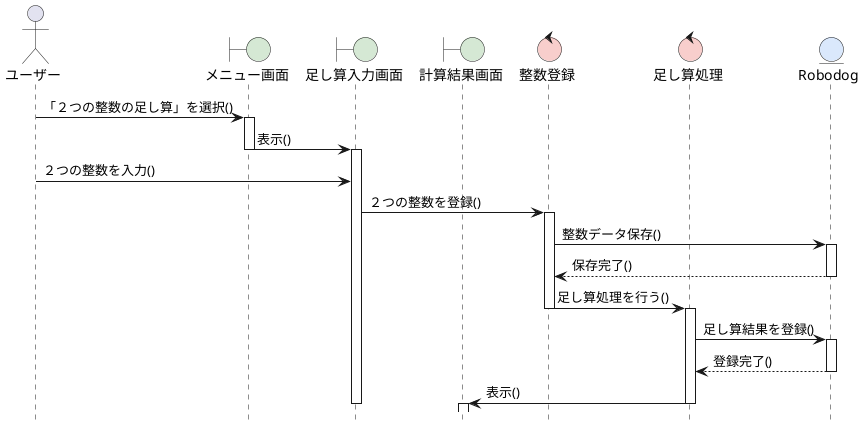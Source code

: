 @startuml RoboDog-２つの整数の足し算シーケンス図
hide footbox
skinparam boundaryBackgroundColor #D5E8D4
skinparam controlBackgroundColor  #F8CECC
skinparam entityBackgroundColor   #DAE8FC

actor ユーザー as A
boundary メニュー画面 as B1
boundary 足し算入力画面 as B2
boundary 計算結果画面 as B3
control 整数登録 as C1
control 足し算処理 as C2
entity Robodog as E

A -> B1: 「２つの整数の足し算」を選択()
activate B1

B1 -> B2: 表示()
deactivate B1
activate B2

A -> B2: ２つの整数を入力()

B2 -> C1: ２つの整数を登録()
activate C1
C1 -> E: 整数データ保存()
activate E
E --> C1: 保存完了()
deactivate E

C1 -> C2: 足し算処理を行う()
deactivate C1
activate C2
C2 -> E: 足し算結果を登録()
activate E
E --> C2: 登録完了()
deactivate E

C2 -> B3: 表示()
deactivate C2
deactivate B2
activate B3

@enduml
